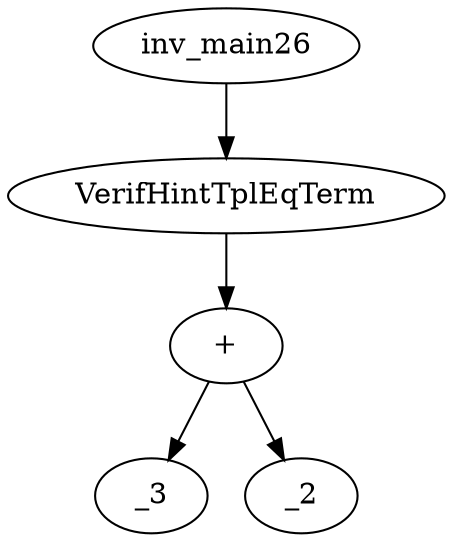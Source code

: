 digraph dag {
0 [label="inv_main26"];
1 [label="VerifHintTplEqTerm"];
2 [label="+"];
3 [label="_3"];
4 [label="_2"];
0->1
1->2
2->4
2 -> 3
}
